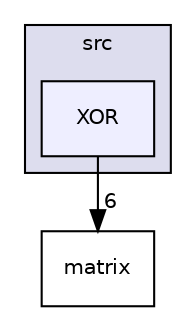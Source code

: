 digraph "src/XOR" {
  compound=true
  node [ fontsize="10", fontname="Helvetica"];
  edge [ labelfontsize="10", labelfontname="Helvetica"];
  subgraph clusterdir_68267d1309a1af8e8297ef4c3efbcdba {
    graph [ bgcolor="#ddddee", pencolor="black", label="src" fontname="Helvetica", fontsize="10", URL="dir_68267d1309a1af8e8297ef4c3efbcdba.html"]
  dir_12f954de921366bc60876f5148afc2b8 [shape=box, label="XOR", style="filled", fillcolor="#eeeeff", pencolor="black", URL="dir_12f954de921366bc60876f5148afc2b8.html"];
  }
  dir_40d7732de2983c682bb99d86585a563c [shape=box label="matrix" URL="dir_40d7732de2983c682bb99d86585a563c.html"];
  dir_12f954de921366bc60876f5148afc2b8->dir_40d7732de2983c682bb99d86585a563c [headlabel="6", labeldistance=1.5 headhref="dir_000008_000002.html"];
}
